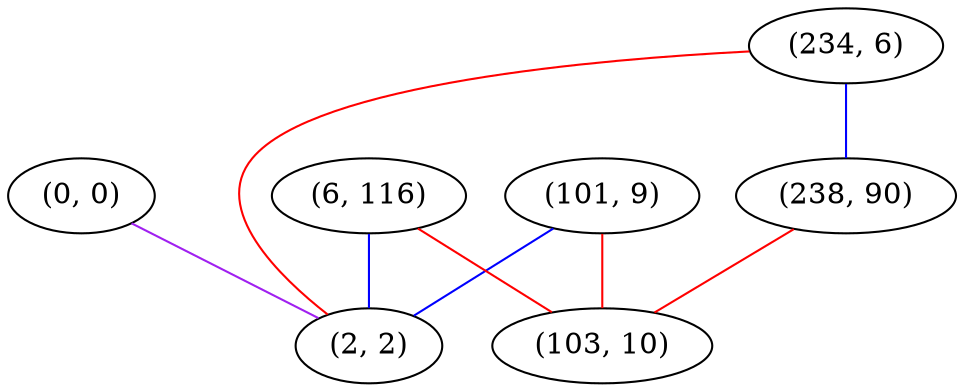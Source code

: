 graph "" {
"(101, 9)";
"(0, 0)";
"(234, 6)";
"(6, 116)";
"(238, 90)";
"(103, 10)";
"(2, 2)";
"(101, 9)" -- "(103, 10)"  [color=red, key=0, weight=1];
"(101, 9)" -- "(2, 2)"  [color=blue, key=0, weight=3];
"(0, 0)" -- "(2, 2)"  [color=purple, key=0, weight=4];
"(234, 6)" -- "(238, 90)"  [color=blue, key=0, weight=3];
"(234, 6)" -- "(2, 2)"  [color=red, key=0, weight=1];
"(6, 116)" -- "(103, 10)"  [color=red, key=0, weight=1];
"(6, 116)" -- "(2, 2)"  [color=blue, key=0, weight=3];
"(238, 90)" -- "(103, 10)"  [color=red, key=0, weight=1];
}
